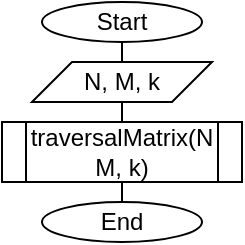 <mxfile version="13.9.2" type="device"><diagram id="HC_jgIdiBlyxKuc8BRSx" name="Page-1"><mxGraphModel dx="946" dy="613" grid="1" gridSize="10" guides="1" tooltips="1" connect="1" arrows="1" fold="1" page="1" pageScale="1" pageWidth="850" pageHeight="1100" math="0" shadow="0"><root><mxCell id="0"/><mxCell id="1" parent="0"/><mxCell id="JMFjc-YiDdvAU0Dxl1QH-4" style="edgeStyle=orthogonalEdgeStyle;rounded=0;orthogonalLoop=1;jettySize=auto;html=1;exitX=0.5;exitY=1;exitDx=0;exitDy=0;endArrow=none;endFill=0;" parent="1" source="JMFjc-YiDdvAU0Dxl1QH-1" target="JMFjc-YiDdvAU0Dxl1QH-3" edge="1"><mxGeometry relative="1" as="geometry"/></mxCell><mxCell id="JMFjc-YiDdvAU0Dxl1QH-1" value="Start" style="ellipse;whiteSpace=wrap;html=1;" parent="1" vertex="1"><mxGeometry x="360" y="10" width="80" height="20" as="geometry"/></mxCell><mxCell id="JMFjc-YiDdvAU0Dxl1QH-6" style="edgeStyle=orthogonalEdgeStyle;rounded=0;orthogonalLoop=1;jettySize=auto;html=1;exitX=0.5;exitY=1;exitDx=0;exitDy=0;endArrow=none;endFill=0;" parent="1" source="JMFjc-YiDdvAU0Dxl1QH-3" target="JMFjc-YiDdvAU0Dxl1QH-5" edge="1"><mxGeometry relative="1" as="geometry"/></mxCell><mxCell id="JMFjc-YiDdvAU0Dxl1QH-3" value="N, M, k" style="shape=parallelogram;perimeter=parallelogramPerimeter;whiteSpace=wrap;html=1;fixedSize=1;" parent="1" vertex="1"><mxGeometry x="355" y="40" width="90" height="20" as="geometry"/></mxCell><mxCell id="JMFjc-YiDdvAU0Dxl1QH-8" style="edgeStyle=orthogonalEdgeStyle;rounded=0;orthogonalLoop=1;jettySize=auto;html=1;exitX=0.5;exitY=1;exitDx=0;exitDy=0;endArrow=none;endFill=0;" parent="1" source="JMFjc-YiDdvAU0Dxl1QH-5" target="JMFjc-YiDdvAU0Dxl1QH-7" edge="1"><mxGeometry relative="1" as="geometry"/></mxCell><mxCell id="JMFjc-YiDdvAU0Dxl1QH-5" value="traversalMatrix(N&lt;br&gt;M, k)" style="shape=process;whiteSpace=wrap;html=1;backgroundOutline=1;" parent="1" vertex="1"><mxGeometry x="340" y="70" width="120" height="30" as="geometry"/></mxCell><mxCell id="JMFjc-YiDdvAU0Dxl1QH-7" value="End" style="ellipse;whiteSpace=wrap;html=1;" parent="1" vertex="1"><mxGeometry x="360" y="110" width="80" height="20" as="geometry"/></mxCell></root></mxGraphModel></diagram></mxfile>